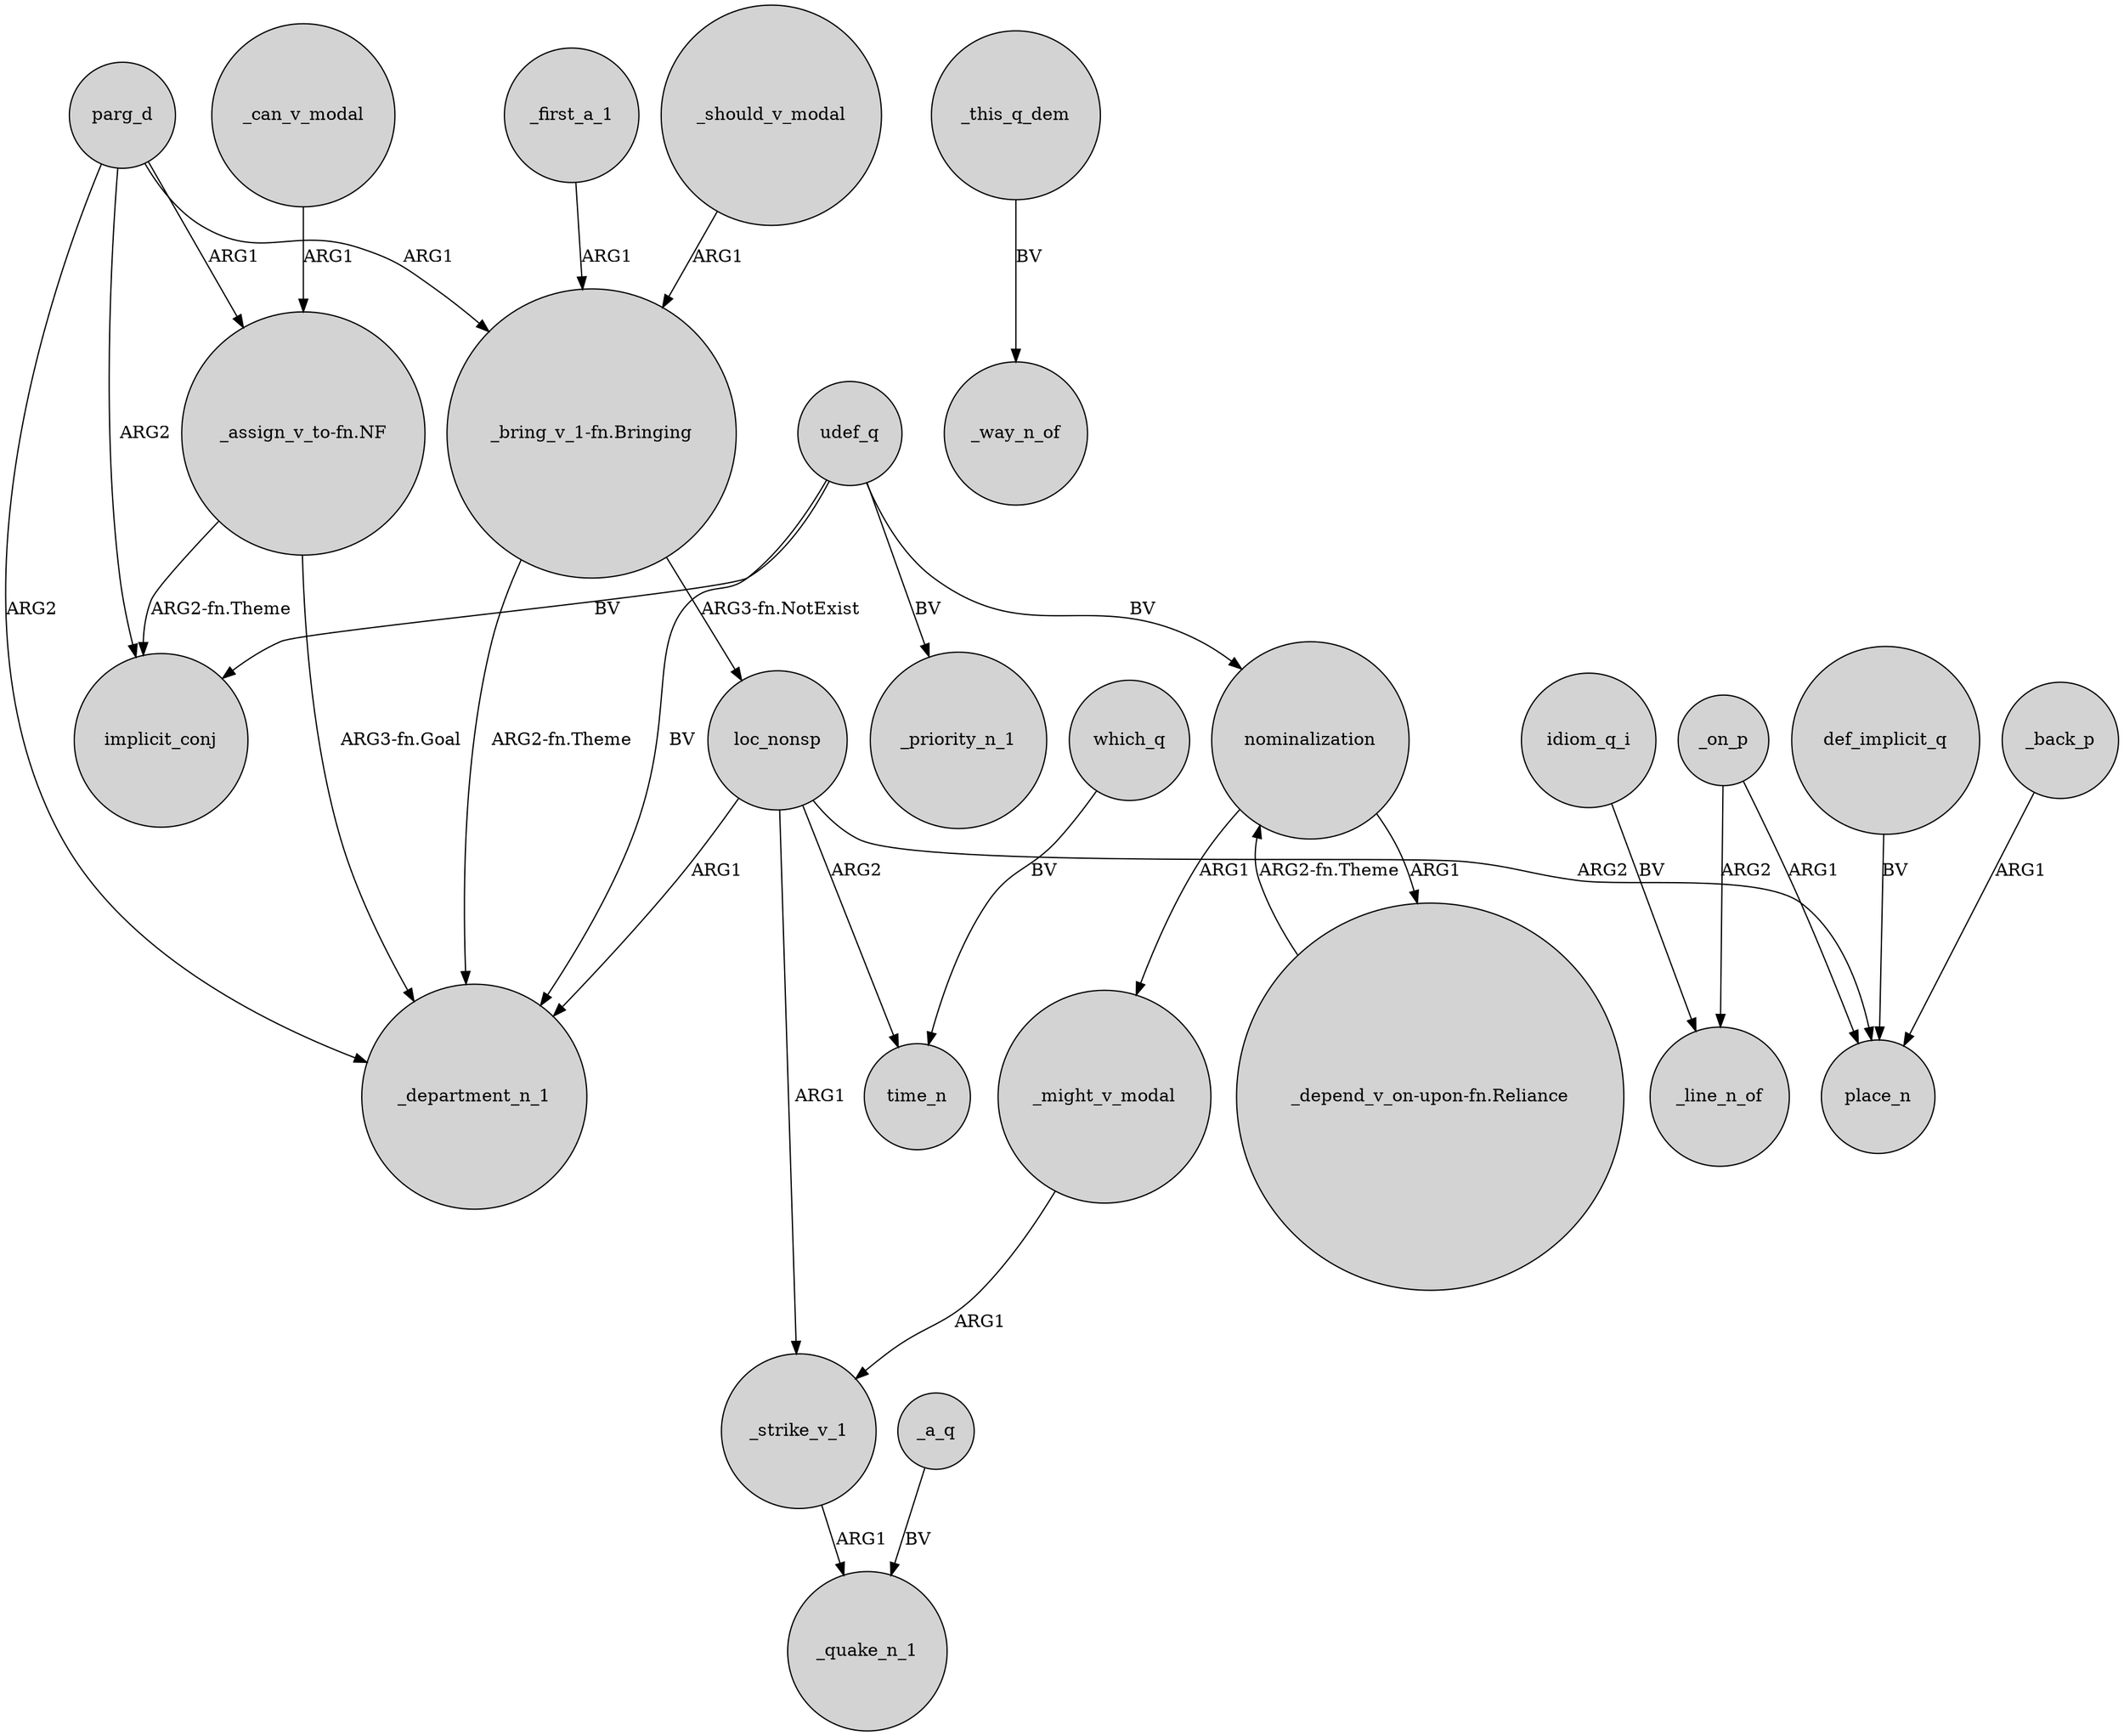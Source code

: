 digraph {
	node [shape=circle style=filled]
	parg_d -> implicit_conj [label=ARG2]
	udef_q -> _department_n_1 [label=BV]
	_on_p -> _line_n_of [label=ARG2]
	nominalization -> "_depend_v_on-upon-fn.Reliance" [label=ARG1]
	which_q -> time_n [label=BV]
	def_implicit_q -> place_n [label=BV]
	nominalization -> _might_v_modal [label=ARG1]
	udef_q -> implicit_conj [label=BV]
	loc_nonsp -> time_n [label=ARG2]
	"_bring_v_1-fn.Bringing" -> _department_n_1 [label="ARG2-fn.Theme"]
	_can_v_modal -> "_assign_v_to-fn.NF" [label=ARG1]
	"_assign_v_to-fn.NF" -> implicit_conj [label="ARG2-fn.Theme"]
	parg_d -> "_bring_v_1-fn.Bringing" [label=ARG1]
	_first_a_1 -> "_bring_v_1-fn.Bringing" [label=ARG1]
	loc_nonsp -> _strike_v_1 [label=ARG1]
	loc_nonsp -> _department_n_1 [label=ARG1]
	_strike_v_1 -> _quake_n_1 [label=ARG1]
	_should_v_modal -> "_bring_v_1-fn.Bringing" [label=ARG1]
	_on_p -> place_n [label=ARG1]
	udef_q -> nominalization [label=BV]
	"_bring_v_1-fn.Bringing" -> loc_nonsp [label="ARG3-fn.NotExist"]
	parg_d -> "_assign_v_to-fn.NF" [label=ARG1]
	loc_nonsp -> place_n [label=ARG2]
	_back_p -> place_n [label=ARG1]
	parg_d -> _department_n_1 [label=ARG2]
	_this_q_dem -> _way_n_of [label=BV]
	udef_q -> _priority_n_1 [label=BV]
	"_assign_v_to-fn.NF" -> _department_n_1 [label="ARG3-fn.Goal"]
	idiom_q_i -> _line_n_of [label=BV]
	"_depend_v_on-upon-fn.Reliance" -> nominalization [label="ARG2-fn.Theme"]
	_might_v_modal -> _strike_v_1 [label=ARG1]
	_a_q -> _quake_n_1 [label=BV]
}
